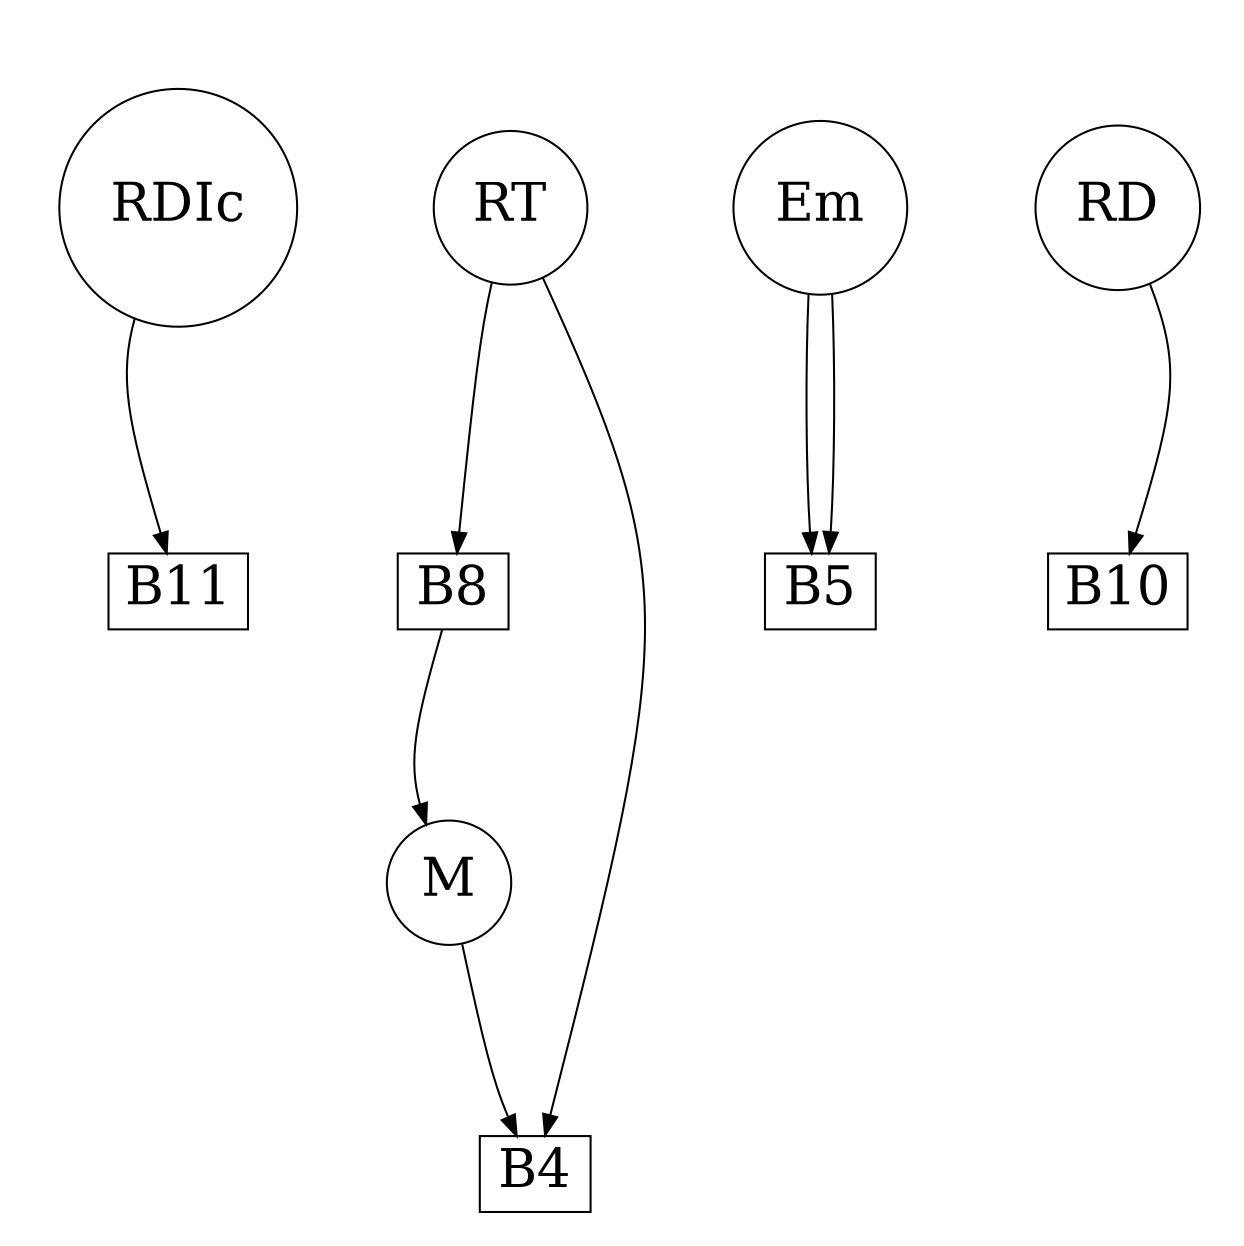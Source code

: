 strict digraph G {
remincross="true";
ratio="fill";
splines="curved";
overlap="true";
size="8.3,8.3";
RDIc [shape="circle", fontsize=26, pos="400.0,0.0!"];
RT [shape="circle", fontsize=26, pos="80.0,240.0!"];
Em [shape="circle", fontsize=26, pos="0.0,280.0!"];
B11 [shape="box", fontsize=26, pos="420.0,80.0!"];
B10 [shape="box", fontsize=26, pos="160.0,80.0!"];
B5 [shape="box", fontsize=26, pos="0.0,160.0!"];
B4 [shape="box", fontsize=26, pos="80.0,360.0!"];
RD [shape="circle", fontsize=26, pos="200.0,160.0!"];
M [shape="circle", fontsize=26, pos="260.0,360.0!"];
B8 [shape="box", fontsize=26, pos="160.0,320.0!"];
B4 -> RT;
B8 -> M;
RT -> B8;
RD -> B10;
B5 -> Em;
Em -> B5;
M -> B4;
RDIc -> B11;
}
